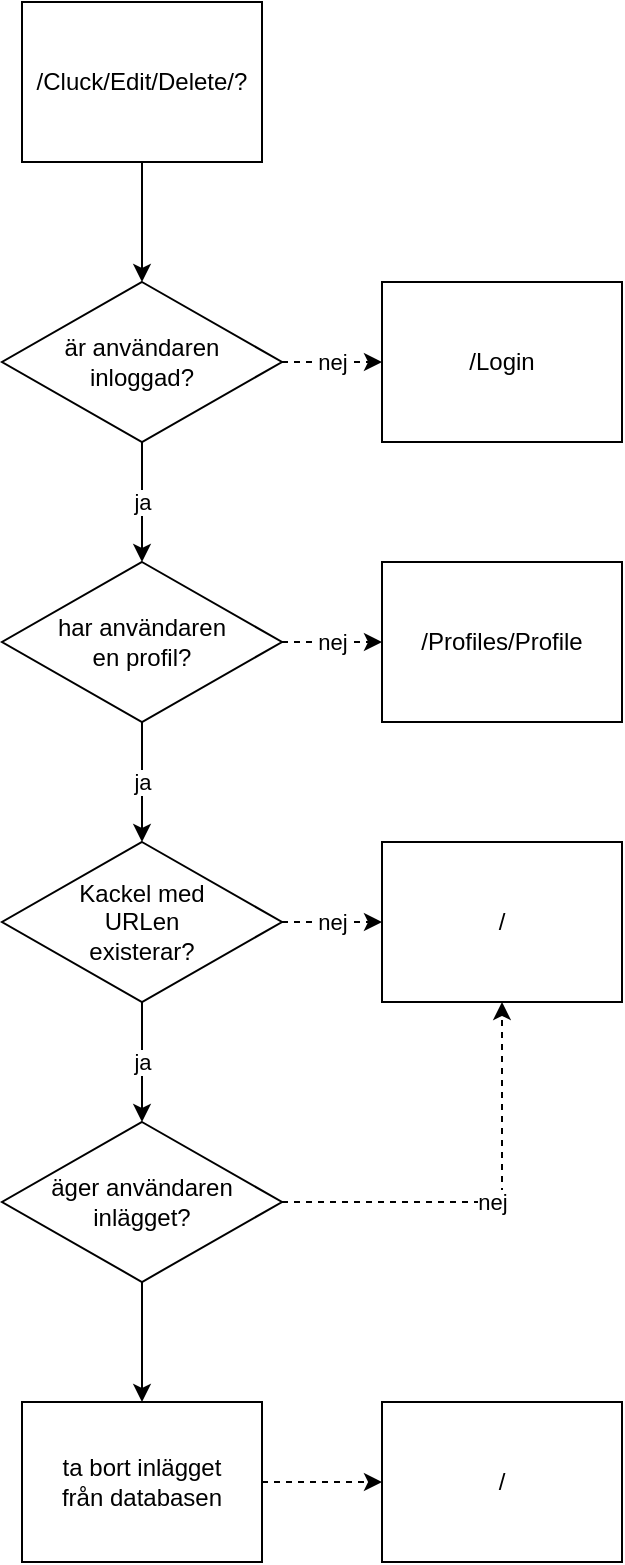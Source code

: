 <mxfile version="14.4.9" type="github">
  <diagram id="xBft-Jq3qTuwePkypwZo" name="Page-1">
    <mxGraphModel dx="1422" dy="806" grid="1" gridSize="10" guides="1" tooltips="1" connect="1" arrows="1" fold="1" page="1" pageScale="1" pageWidth="2000" pageHeight="2000" math="0" shadow="0">
      <root>
        <mxCell id="0" />
        <mxCell id="1" parent="0" />
        <mxCell id="6DWMFnhz7CE_c2BS17Pc-16" value="" style="edgeStyle=orthogonalEdgeStyle;rounded=0;orthogonalLoop=1;jettySize=auto;html=1;" edge="1" parent="1" source="6DWMFnhz7CE_c2BS17Pc-1" target="6DWMFnhz7CE_c2BS17Pc-7">
          <mxGeometry relative="1" as="geometry" />
        </mxCell>
        <mxCell id="6DWMFnhz7CE_c2BS17Pc-1" value="/Cluck/Edit/Delete/?" style="rounded=0;whiteSpace=wrap;html=1;" vertex="1" parent="1">
          <mxGeometry x="250" y="40" width="120" height="80" as="geometry" />
        </mxCell>
        <mxCell id="6DWMFnhz7CE_c2BS17Pc-2" value="nej" style="edgeStyle=orthogonalEdgeStyle;rounded=0;orthogonalLoop=1;jettySize=auto;html=1;dashed=1;" edge="1" parent="1" source="6DWMFnhz7CE_c2BS17Pc-4" target="6DWMFnhz7CE_c2BS17Pc-13">
          <mxGeometry relative="1" as="geometry" />
        </mxCell>
        <mxCell id="6DWMFnhz7CE_c2BS17Pc-3" value="ja" style="edgeStyle=orthogonalEdgeStyle;rounded=0;orthogonalLoop=1;jettySize=auto;html=1;" edge="1" parent="1" source="6DWMFnhz7CE_c2BS17Pc-4" target="6DWMFnhz7CE_c2BS17Pc-12">
          <mxGeometry relative="1" as="geometry" />
        </mxCell>
        <mxCell id="6DWMFnhz7CE_c2BS17Pc-4" value="Kackel med&lt;br&gt;URLen&lt;br&gt;existerar?" style="rhombus;whiteSpace=wrap;html=1;rounded=0;" vertex="1" parent="1">
          <mxGeometry x="240" y="460" width="140" height="80" as="geometry" />
        </mxCell>
        <mxCell id="6DWMFnhz7CE_c2BS17Pc-5" value="ja" style="edgeStyle=orthogonalEdgeStyle;rounded=0;orthogonalLoop=1;jettySize=auto;html=1;" edge="1" parent="1" source="6DWMFnhz7CE_c2BS17Pc-7" target="6DWMFnhz7CE_c2BS17Pc-10">
          <mxGeometry relative="1" as="geometry" />
        </mxCell>
        <mxCell id="6DWMFnhz7CE_c2BS17Pc-6" value="nej" style="edgeStyle=orthogonalEdgeStyle;rounded=0;orthogonalLoop=1;jettySize=auto;html=1;dashed=1;" edge="1" parent="1" source="6DWMFnhz7CE_c2BS17Pc-7" target="6DWMFnhz7CE_c2BS17Pc-14">
          <mxGeometry relative="1" as="geometry" />
        </mxCell>
        <mxCell id="6DWMFnhz7CE_c2BS17Pc-7" value="är användaren&lt;br&gt;inloggad?" style="rhombus;whiteSpace=wrap;html=1;rounded=0;" vertex="1" parent="1">
          <mxGeometry x="240" y="180" width="140" height="80" as="geometry" />
        </mxCell>
        <mxCell id="6DWMFnhz7CE_c2BS17Pc-8" value="nej" style="edgeStyle=orthogonalEdgeStyle;rounded=0;orthogonalLoop=1;jettySize=auto;html=1;dashed=1;" edge="1" parent="1" source="6DWMFnhz7CE_c2BS17Pc-10" target="6DWMFnhz7CE_c2BS17Pc-15">
          <mxGeometry relative="1" as="geometry" />
        </mxCell>
        <mxCell id="6DWMFnhz7CE_c2BS17Pc-9" value="ja" style="edgeStyle=orthogonalEdgeStyle;rounded=0;orthogonalLoop=1;jettySize=auto;html=1;" edge="1" parent="1" source="6DWMFnhz7CE_c2BS17Pc-10" target="6DWMFnhz7CE_c2BS17Pc-4">
          <mxGeometry relative="1" as="geometry" />
        </mxCell>
        <mxCell id="6DWMFnhz7CE_c2BS17Pc-10" value="har användaren&lt;br&gt;en profil?" style="rhombus;whiteSpace=wrap;html=1;rounded=0;" vertex="1" parent="1">
          <mxGeometry x="240" y="320" width="140" height="80" as="geometry" />
        </mxCell>
        <mxCell id="6DWMFnhz7CE_c2BS17Pc-11" value="nej" style="edgeStyle=orthogonalEdgeStyle;rounded=0;orthogonalLoop=1;jettySize=auto;html=1;entryX=0.5;entryY=1;entryDx=0;entryDy=0;dashed=1;" edge="1" parent="1" source="6DWMFnhz7CE_c2BS17Pc-12" target="6DWMFnhz7CE_c2BS17Pc-13">
          <mxGeometry relative="1" as="geometry" />
        </mxCell>
        <mxCell id="6DWMFnhz7CE_c2BS17Pc-22" value="" style="edgeStyle=orthogonalEdgeStyle;rounded=0;orthogonalLoop=1;jettySize=auto;html=1;" edge="1" parent="1" source="6DWMFnhz7CE_c2BS17Pc-12" target="6DWMFnhz7CE_c2BS17Pc-21">
          <mxGeometry relative="1" as="geometry" />
        </mxCell>
        <mxCell id="6DWMFnhz7CE_c2BS17Pc-12" value="äger användaren&lt;br&gt;inlägget?" style="rhombus;whiteSpace=wrap;html=1;rounded=0;" vertex="1" parent="1">
          <mxGeometry x="240" y="600" width="140" height="80" as="geometry" />
        </mxCell>
        <mxCell id="6DWMFnhz7CE_c2BS17Pc-13" value="/" style="whiteSpace=wrap;html=1;rounded=0;" vertex="1" parent="1">
          <mxGeometry x="430" y="460" width="120" height="80" as="geometry" />
        </mxCell>
        <mxCell id="6DWMFnhz7CE_c2BS17Pc-14" value="/Login" style="whiteSpace=wrap;html=1;rounded=0;" vertex="1" parent="1">
          <mxGeometry x="430" y="180" width="120" height="80" as="geometry" />
        </mxCell>
        <mxCell id="6DWMFnhz7CE_c2BS17Pc-15" value="/Profiles/Profile" style="whiteSpace=wrap;html=1;rounded=0;" vertex="1" parent="1">
          <mxGeometry x="430" y="320" width="120" height="80" as="geometry" />
        </mxCell>
        <mxCell id="6DWMFnhz7CE_c2BS17Pc-24" value="" style="edgeStyle=orthogonalEdgeStyle;rounded=0;orthogonalLoop=1;jettySize=auto;html=1;dashed=1;" edge="1" parent="1" source="6DWMFnhz7CE_c2BS17Pc-21" target="6DWMFnhz7CE_c2BS17Pc-23">
          <mxGeometry relative="1" as="geometry" />
        </mxCell>
        <mxCell id="6DWMFnhz7CE_c2BS17Pc-21" value="ta bort inlägget&lt;br&gt;från databasen" style="whiteSpace=wrap;html=1;rounded=0;" vertex="1" parent="1">
          <mxGeometry x="250" y="740" width="120" height="80" as="geometry" />
        </mxCell>
        <mxCell id="6DWMFnhz7CE_c2BS17Pc-23" value="/" style="whiteSpace=wrap;html=1;rounded=0;" vertex="1" parent="1">
          <mxGeometry x="430" y="740" width="120" height="80" as="geometry" />
        </mxCell>
      </root>
    </mxGraphModel>
  </diagram>
</mxfile>
